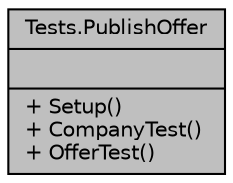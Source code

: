 digraph "Tests.PublishOffer"
{
 // INTERACTIVE_SVG=YES
 // LATEX_PDF_SIZE
  edge [fontname="Helvetica",fontsize="10",labelfontname="Helvetica",labelfontsize="10"];
  node [fontname="Helvetica",fontsize="10",shape=record];
  Node1 [label="{Tests.PublishOffer\n||+ Setup()\l+ CompanyTest()\l+ OfferTest()\l}",height=0.2,width=0.4,color="black", fillcolor="grey75", style="filled", fontcolor="black",tooltip="Prueba de la clase Offer."];
}
